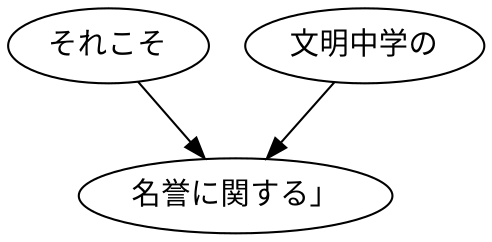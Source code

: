 digraph graph7325 {
	node0 [label="それこそ"];
	node1 [label="文明中学の"];
	node2 [label="名誉に関する」"];
	node0 -> node2;
	node1 -> node2;
}
